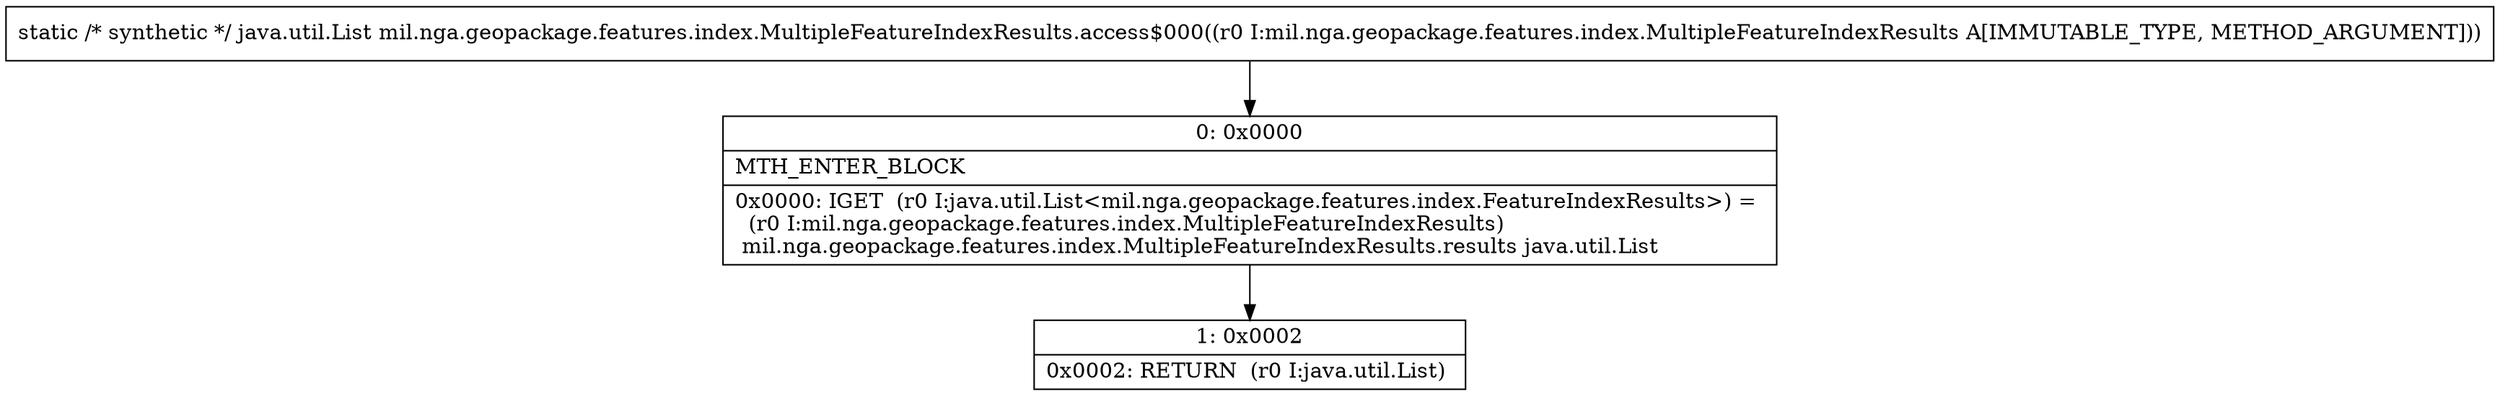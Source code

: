 digraph "CFG formil.nga.geopackage.features.index.MultipleFeatureIndexResults.access$000(Lmil\/nga\/geopackage\/features\/index\/MultipleFeatureIndexResults;)Ljava\/util\/List;" {
Node_0 [shape=record,label="{0\:\ 0x0000|MTH_ENTER_BLOCK\l|0x0000: IGET  (r0 I:java.util.List\<mil.nga.geopackage.features.index.FeatureIndexResults\>) = \l  (r0 I:mil.nga.geopackage.features.index.MultipleFeatureIndexResults)\l mil.nga.geopackage.features.index.MultipleFeatureIndexResults.results java.util.List \l}"];
Node_1 [shape=record,label="{1\:\ 0x0002|0x0002: RETURN  (r0 I:java.util.List) \l}"];
MethodNode[shape=record,label="{static \/* synthetic *\/ java.util.List mil.nga.geopackage.features.index.MultipleFeatureIndexResults.access$000((r0 I:mil.nga.geopackage.features.index.MultipleFeatureIndexResults A[IMMUTABLE_TYPE, METHOD_ARGUMENT])) }"];
MethodNode -> Node_0;
Node_0 -> Node_1;
}

